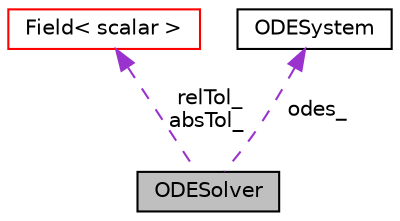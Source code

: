 digraph "ODESolver"
{
  bgcolor="transparent";
  edge [fontname="Helvetica",fontsize="10",labelfontname="Helvetica",labelfontsize="10"];
  node [fontname="Helvetica",fontsize="10",shape=record];
  Node1 [label="ODESolver",height=0.2,width=0.4,color="black", fillcolor="grey75", style="filled", fontcolor="black"];
  Node2 -> Node1 [dir="back",color="darkorchid3",fontsize="10",style="dashed",label=" relTol_\nabsTol_" ,fontname="Helvetica"];
  Node2 [label="Field\< scalar \>",height=0.2,width=0.4,color="red",URL="$a00765.html"];
  Node3 -> Node1 [dir="back",color="darkorchid3",fontsize="10",style="dashed",label=" odes_" ,fontname="Helvetica"];
  Node3 [label="ODESystem",height=0.2,width=0.4,color="black",URL="$a01733.html",tooltip="Abstract base class for the systems of ordinary differential equations. "];
}
